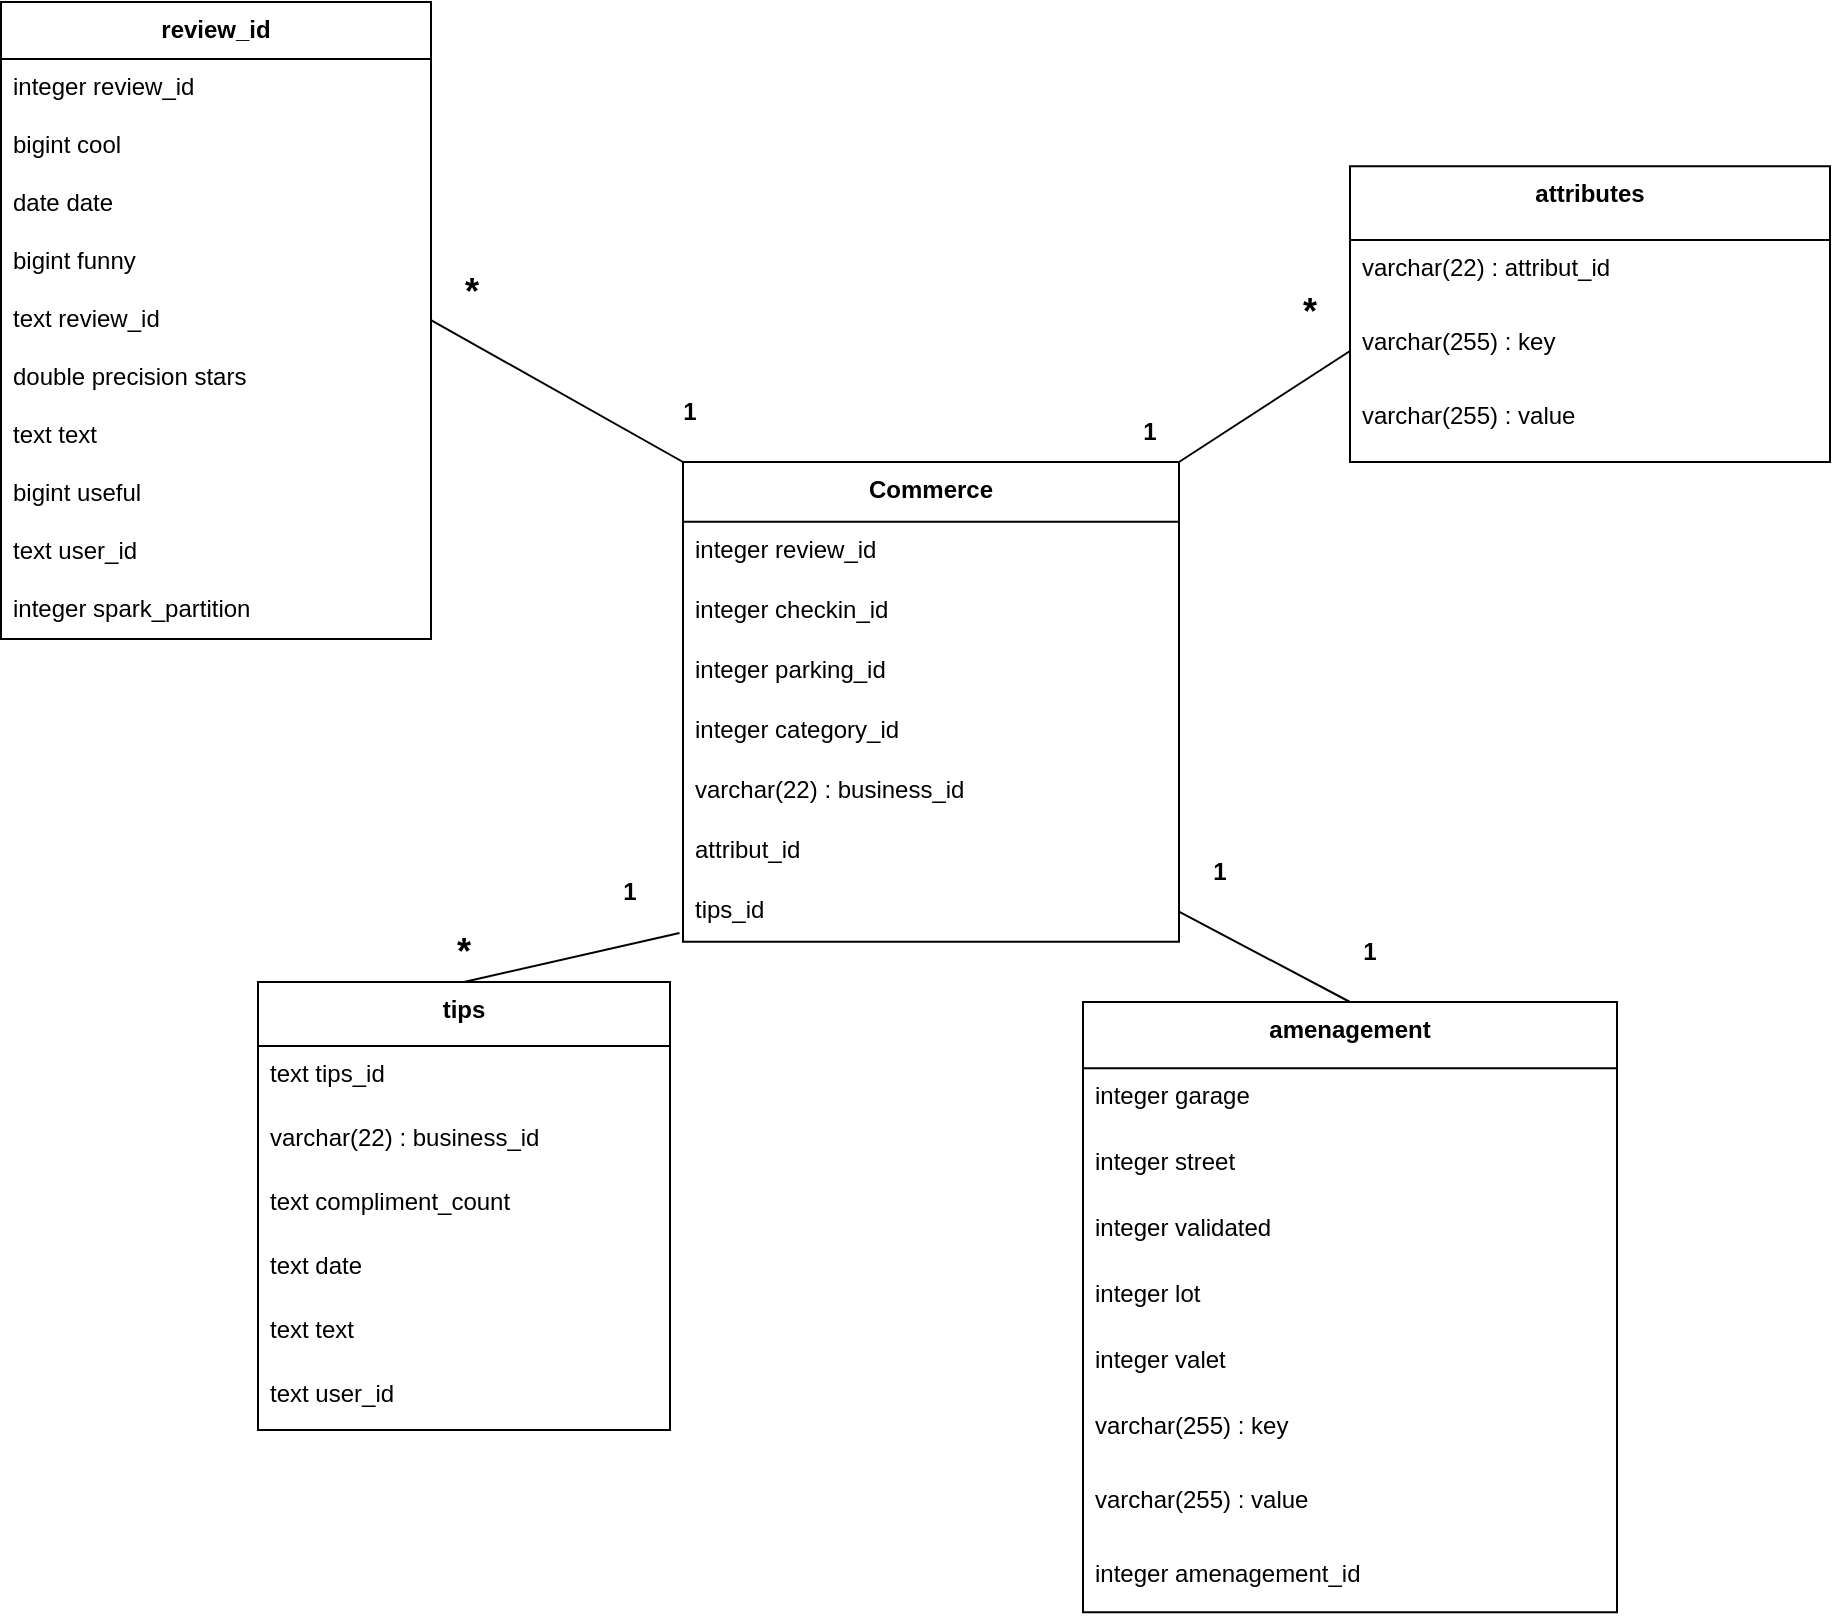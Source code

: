 <mxfile version="26.0.4">
  <diagram name="Page-1" id="iG6WOWYImpYf0nI91Xp_">
    <mxGraphModel dx="407" dy="1965" grid="1" gridSize="10" guides="1" tooltips="1" connect="1" arrows="1" fold="1" page="0" pageScale="1" pageWidth="827" pageHeight="1169" math="0" shadow="0">
      <root>
        <mxCell id="0" />
        <mxCell id="1" parent="0" />
        <mxCell id="z1ih5z3TRvrpc902HOqY-44" value="tips" style="swimlane;fontStyle=1;align=center;verticalAlign=top;childLayout=stackLayout;horizontal=1;startSize=32;horizontalStack=0;resizeParent=1;resizeParentMax=0;resizeLast=0;collapsible=0;marginBottom=0;" vertex="1" parent="1">
          <mxGeometry x="1254" y="-550" width="206" height="224" as="geometry" />
        </mxCell>
        <mxCell id="z1ih5z3TRvrpc902HOqY-45" value="text tips_id" style="text;strokeColor=none;fillColor=none;align=left;verticalAlign=top;spacingLeft=4;spacingRight=4;overflow=hidden;rotatable=0;points=[[0,0.5],[1,0.5]];portConstraint=eastwest;" vertex="1" parent="z1ih5z3TRvrpc902HOqY-44">
          <mxGeometry y="32" width="206" height="32" as="geometry" />
        </mxCell>
        <mxCell id="z1ih5z3TRvrpc902HOqY-127" value="varchar(22) : business_id" style="text;strokeColor=none;fillColor=none;align=left;verticalAlign=top;spacingLeft=4;spacingRight=4;overflow=hidden;rotatable=0;points=[[0,0.5],[1,0.5]];portConstraint=eastwest;" vertex="1" parent="z1ih5z3TRvrpc902HOqY-44">
          <mxGeometry y="64" width="206" height="32" as="geometry" />
        </mxCell>
        <mxCell id="z1ih5z3TRvrpc902HOqY-46" value="text compliment_count" style="text;strokeColor=none;fillColor=none;align=left;verticalAlign=top;spacingLeft=4;spacingRight=4;overflow=hidden;rotatable=0;points=[[0,0.5],[1,0.5]];portConstraint=eastwest;" vertex="1" parent="z1ih5z3TRvrpc902HOqY-44">
          <mxGeometry y="96" width="206" height="32" as="geometry" />
        </mxCell>
        <mxCell id="z1ih5z3TRvrpc902HOqY-47" value="text date" style="text;strokeColor=none;fillColor=none;align=left;verticalAlign=top;spacingLeft=4;spacingRight=4;overflow=hidden;rotatable=0;points=[[0,0.5],[1,0.5]];portConstraint=eastwest;" vertex="1" parent="z1ih5z3TRvrpc902HOqY-44">
          <mxGeometry y="128" width="206" height="32" as="geometry" />
        </mxCell>
        <mxCell id="z1ih5z3TRvrpc902HOqY-48" value="text text" style="text;strokeColor=none;fillColor=none;align=left;verticalAlign=top;spacingLeft=4;spacingRight=4;overflow=hidden;rotatable=0;points=[[0,0.5],[1,0.5]];portConstraint=eastwest;" vertex="1" parent="z1ih5z3TRvrpc902HOqY-44">
          <mxGeometry y="160" width="206" height="32" as="geometry" />
        </mxCell>
        <mxCell id="z1ih5z3TRvrpc902HOqY-49" value="text user_id" style="text;strokeColor=none;fillColor=none;align=left;verticalAlign=top;spacingLeft=4;spacingRight=4;overflow=hidden;rotatable=0;points=[[0,0.5],[1,0.5]];portConstraint=eastwest;" vertex="1" parent="z1ih5z3TRvrpc902HOqY-44">
          <mxGeometry y="192" width="206" height="32" as="geometry" />
        </mxCell>
        <mxCell id="z1ih5z3TRvrpc902HOqY-68" value="Commerce" style="swimlane;fontStyle=1;align=center;verticalAlign=top;childLayout=stackLayout;horizontal=1;startSize=29.818;horizontalStack=0;resizeParent=1;resizeParentMax=0;resizeLast=0;collapsible=0;marginBottom=0;" vertex="1" parent="1">
          <mxGeometry x="1466.5" y="-810" width="248" height="239.818" as="geometry" />
        </mxCell>
        <mxCell id="z1ih5z3TRvrpc902HOqY-69" value="integer review_id" style="text;strokeColor=none;fillColor=none;align=left;verticalAlign=top;spacingLeft=4;spacingRight=4;overflow=hidden;rotatable=0;points=[[0,0.5],[1,0.5]];portConstraint=eastwest;" vertex="1" parent="z1ih5z3TRvrpc902HOqY-68">
          <mxGeometry y="29.818" width="248" height="30" as="geometry" />
        </mxCell>
        <mxCell id="z1ih5z3TRvrpc902HOqY-70" value="integer checkin_id" style="text;strokeColor=none;fillColor=none;align=left;verticalAlign=top;spacingLeft=4;spacingRight=4;overflow=hidden;rotatable=0;points=[[0,0.5],[1,0.5]];portConstraint=eastwest;" vertex="1" parent="z1ih5z3TRvrpc902HOqY-68">
          <mxGeometry y="59.818" width="248" height="30" as="geometry" />
        </mxCell>
        <mxCell id="z1ih5z3TRvrpc902HOqY-71" value="integer parking_id" style="text;strokeColor=none;fillColor=none;align=left;verticalAlign=top;spacingLeft=4;spacingRight=4;overflow=hidden;rotatable=0;points=[[0,0.5],[1,0.5]];portConstraint=eastwest;" vertex="1" parent="z1ih5z3TRvrpc902HOqY-68">
          <mxGeometry y="89.818" width="248" height="30" as="geometry" />
        </mxCell>
        <mxCell id="z1ih5z3TRvrpc902HOqY-72" value="integer category_id" style="text;strokeColor=none;fillColor=none;align=left;verticalAlign=top;spacingLeft=4;spacingRight=4;overflow=hidden;rotatable=0;points=[[0,0.5],[1,0.5]];portConstraint=eastwest;" vertex="1" parent="z1ih5z3TRvrpc902HOqY-68">
          <mxGeometry y="119.818" width="248" height="30" as="geometry" />
        </mxCell>
        <mxCell id="z1ih5z3TRvrpc902HOqY-118" value="varchar(22) : business_id" style="text;strokeColor=none;fillColor=none;align=left;verticalAlign=top;spacingLeft=4;spacingRight=4;overflow=hidden;rotatable=0;points=[[0,0.5],[1,0.5]];portConstraint=eastwest;" vertex="1" parent="z1ih5z3TRvrpc902HOqY-68">
          <mxGeometry y="149.818" width="248" height="30" as="geometry" />
        </mxCell>
        <mxCell id="z1ih5z3TRvrpc902HOqY-126" value="attribut_id " style="text;strokeColor=none;fillColor=none;align=left;verticalAlign=top;spacingLeft=4;spacingRight=4;overflow=hidden;rotatable=0;points=[[0,0.5],[1,0.5]];portConstraint=eastwest;" vertex="1" parent="z1ih5z3TRvrpc902HOqY-68">
          <mxGeometry y="179.818" width="248" height="30" as="geometry" />
        </mxCell>
        <mxCell id="z1ih5z3TRvrpc902HOqY-73" value="tips_id " style="text;strokeColor=none;fillColor=none;align=left;verticalAlign=top;spacingLeft=4;spacingRight=4;overflow=hidden;rotatable=0;points=[[0,0.5],[1,0.5]];portConstraint=eastwest;" vertex="1" parent="z1ih5z3TRvrpc902HOqY-68">
          <mxGeometry y="209.818" width="248" height="30" as="geometry" />
        </mxCell>
        <mxCell id="z1ih5z3TRvrpc902HOqY-77" value="amenagement" style="swimlane;fontStyle=1;align=center;verticalAlign=top;childLayout=stackLayout;horizontal=1;startSize=33.143;horizontalStack=0;resizeParent=1;resizeParentMax=0;resizeLast=0;collapsible=0;marginBottom=0;" vertex="1" parent="1">
          <mxGeometry x="1666.5" y="-540" width="267" height="305.143" as="geometry" />
        </mxCell>
        <mxCell id="z1ih5z3TRvrpc902HOqY-78" value="integer garage" style="text;strokeColor=none;fillColor=none;align=left;verticalAlign=top;spacingLeft=4;spacingRight=4;overflow=hidden;rotatable=0;points=[[0,0.5],[1,0.5]];portConstraint=eastwest;" vertex="1" parent="z1ih5z3TRvrpc902HOqY-77">
          <mxGeometry y="33.143" width="267" height="33" as="geometry" />
        </mxCell>
        <mxCell id="z1ih5z3TRvrpc902HOqY-79" value="integer street" style="text;strokeColor=none;fillColor=none;align=left;verticalAlign=top;spacingLeft=4;spacingRight=4;overflow=hidden;rotatable=0;points=[[0,0.5],[1,0.5]];portConstraint=eastwest;" vertex="1" parent="z1ih5z3TRvrpc902HOqY-77">
          <mxGeometry y="66.143" width="267" height="33" as="geometry" />
        </mxCell>
        <mxCell id="z1ih5z3TRvrpc902HOqY-80" value="integer validated" style="text;strokeColor=none;fillColor=none;align=left;verticalAlign=top;spacingLeft=4;spacingRight=4;overflow=hidden;rotatable=0;points=[[0,0.5],[1,0.5]];portConstraint=eastwest;" vertex="1" parent="z1ih5z3TRvrpc902HOqY-77">
          <mxGeometry y="99.143" width="267" height="33" as="geometry" />
        </mxCell>
        <mxCell id="z1ih5z3TRvrpc902HOqY-81" value="integer lot" style="text;strokeColor=none;fillColor=none;align=left;verticalAlign=top;spacingLeft=4;spacingRight=4;overflow=hidden;rotatable=0;points=[[0,0.5],[1,0.5]];portConstraint=eastwest;" vertex="1" parent="z1ih5z3TRvrpc902HOqY-77">
          <mxGeometry y="132.143" width="267" height="33" as="geometry" />
        </mxCell>
        <mxCell id="z1ih5z3TRvrpc902HOqY-82" value="integer valet" style="text;strokeColor=none;fillColor=none;align=left;verticalAlign=top;spacingLeft=4;spacingRight=4;overflow=hidden;rotatable=0;points=[[0,0.5],[1,0.5]];portConstraint=eastwest;" vertex="1" parent="z1ih5z3TRvrpc902HOqY-77">
          <mxGeometry y="165.143" width="267" height="33" as="geometry" />
        </mxCell>
        <mxCell id="z1ih5z3TRvrpc902HOqY-83" value="varchar(255) : key" style="text;strokeColor=none;fillColor=none;align=left;verticalAlign=top;spacingLeft=4;spacingRight=4;overflow=hidden;rotatable=0;points=[[0,0.5],[1,0.5]];portConstraint=eastwest;" vertex="1" parent="z1ih5z3TRvrpc902HOqY-77">
          <mxGeometry y="198.143" width="267" height="37" as="geometry" />
        </mxCell>
        <mxCell id="z1ih5z3TRvrpc902HOqY-84" value="varchar(255) : value" style="text;strokeColor=none;fillColor=none;align=left;verticalAlign=top;spacingLeft=4;spacingRight=4;overflow=hidden;rotatable=0;points=[[0,0.5],[1,0.5]];portConstraint=eastwest;" vertex="1" parent="z1ih5z3TRvrpc902HOqY-77">
          <mxGeometry y="235.143" width="267" height="37" as="geometry" />
        </mxCell>
        <mxCell id="z1ih5z3TRvrpc902HOqY-85" value="integer amenagement_id" style="text;strokeColor=none;fillColor=none;align=left;verticalAlign=top;spacingLeft=4;spacingRight=4;overflow=hidden;rotatable=0;points=[[0,0.5],[1,0.5]];portConstraint=eastwest;" vertex="1" parent="z1ih5z3TRvrpc902HOqY-77">
          <mxGeometry y="272.143" width="267" height="33" as="geometry" />
        </mxCell>
        <mxCell id="z1ih5z3TRvrpc902HOqY-106" value="review_id&#xa;" style="swimlane;fontStyle=1;align=center;verticalAlign=top;childLayout=stackLayout;horizontal=1;startSize=28.522;horizontalStack=0;resizeParent=1;resizeParentMax=0;resizeLast=0;collapsible=0;marginBottom=0;" vertex="1" parent="1">
          <mxGeometry x="1125.5" y="-1040" width="215" height="318.522" as="geometry" />
        </mxCell>
        <mxCell id="z1ih5z3TRvrpc902HOqY-107" value="integer review_id" style="text;strokeColor=none;fillColor=none;align=left;verticalAlign=top;spacingLeft=4;spacingRight=4;overflow=hidden;rotatable=0;points=[[0,0.5],[1,0.5]];portConstraint=eastwest;" vertex="1" parent="z1ih5z3TRvrpc902HOqY-106">
          <mxGeometry y="28.522" width="215" height="29" as="geometry" />
        </mxCell>
        <mxCell id="z1ih5z3TRvrpc902HOqY-108" value="bigint cool" style="text;strokeColor=none;fillColor=none;align=left;verticalAlign=top;spacingLeft=4;spacingRight=4;overflow=hidden;rotatable=0;points=[[0,0.5],[1,0.5]];portConstraint=eastwest;" vertex="1" parent="z1ih5z3TRvrpc902HOqY-106">
          <mxGeometry y="57.522" width="215" height="29" as="geometry" />
        </mxCell>
        <mxCell id="z1ih5z3TRvrpc902HOqY-109" value="date date" style="text;strokeColor=none;fillColor=none;align=left;verticalAlign=top;spacingLeft=4;spacingRight=4;overflow=hidden;rotatable=0;points=[[0,0.5],[1,0.5]];portConstraint=eastwest;" vertex="1" parent="z1ih5z3TRvrpc902HOqY-106">
          <mxGeometry y="86.522" width="215" height="29" as="geometry" />
        </mxCell>
        <mxCell id="z1ih5z3TRvrpc902HOqY-111" value="bigint funny" style="text;strokeColor=none;fillColor=none;align=left;verticalAlign=top;spacingLeft=4;spacingRight=4;overflow=hidden;rotatable=0;points=[[0,0.5],[1,0.5]];portConstraint=eastwest;" vertex="1" parent="z1ih5z3TRvrpc902HOqY-106">
          <mxGeometry y="115.522" width="215" height="29" as="geometry" />
        </mxCell>
        <mxCell id="z1ih5z3TRvrpc902HOqY-112" value="text review_id" style="text;strokeColor=none;fillColor=none;align=left;verticalAlign=top;spacingLeft=4;spacingRight=4;overflow=hidden;rotatable=0;points=[[0,0.5],[1,0.5]];portConstraint=eastwest;" vertex="1" parent="z1ih5z3TRvrpc902HOqY-106">
          <mxGeometry y="144.522" width="215" height="29" as="geometry" />
        </mxCell>
        <mxCell id="z1ih5z3TRvrpc902HOqY-113" value="double precision stars" style="text;strokeColor=none;fillColor=none;align=left;verticalAlign=top;spacingLeft=4;spacingRight=4;overflow=hidden;rotatable=0;points=[[0,0.5],[1,0.5]];portConstraint=eastwest;" vertex="1" parent="z1ih5z3TRvrpc902HOqY-106">
          <mxGeometry y="173.522" width="215" height="29" as="geometry" />
        </mxCell>
        <mxCell id="z1ih5z3TRvrpc902HOqY-114" value="text text" style="text;strokeColor=none;fillColor=none;align=left;verticalAlign=top;spacingLeft=4;spacingRight=4;overflow=hidden;rotatable=0;points=[[0,0.5],[1,0.5]];portConstraint=eastwest;" vertex="1" parent="z1ih5z3TRvrpc902HOqY-106">
          <mxGeometry y="202.522" width="215" height="29" as="geometry" />
        </mxCell>
        <mxCell id="z1ih5z3TRvrpc902HOqY-115" value="bigint useful" style="text;strokeColor=none;fillColor=none;align=left;verticalAlign=top;spacingLeft=4;spacingRight=4;overflow=hidden;rotatable=0;points=[[0,0.5],[1,0.5]];portConstraint=eastwest;" vertex="1" parent="z1ih5z3TRvrpc902HOqY-106">
          <mxGeometry y="231.522" width="215" height="29" as="geometry" />
        </mxCell>
        <mxCell id="z1ih5z3TRvrpc902HOqY-116" value="text user_id" style="text;strokeColor=none;fillColor=none;align=left;verticalAlign=top;spacingLeft=4;spacingRight=4;overflow=hidden;rotatable=0;points=[[0,0.5],[1,0.5]];portConstraint=eastwest;" vertex="1" parent="z1ih5z3TRvrpc902HOqY-106">
          <mxGeometry y="260.522" width="215" height="29" as="geometry" />
        </mxCell>
        <mxCell id="z1ih5z3TRvrpc902HOqY-117" value="integer spark_partition" style="text;strokeColor=none;fillColor=none;align=left;verticalAlign=top;spacingLeft=4;spacingRight=4;overflow=hidden;rotatable=0;points=[[0,0.5],[1,0.5]];portConstraint=eastwest;" vertex="1" parent="z1ih5z3TRvrpc902HOqY-106">
          <mxGeometry y="289.522" width="215" height="29" as="geometry" />
        </mxCell>
        <mxCell id="z1ih5z3TRvrpc902HOqY-119" value="attributes" style="swimlane;fontStyle=1;align=center;verticalAlign=top;childLayout=stackLayout;horizontal=1;startSize=36.889;horizontalStack=0;resizeParent=1;resizeParentMax=0;resizeLast=0;collapsible=0;marginBottom=0;" vertex="1" parent="1">
          <mxGeometry x="1800" y="-957.89" width="240" height="147.889" as="geometry" />
        </mxCell>
        <mxCell id="z1ih5z3TRvrpc902HOqY-121" value="varchar(22) : attribut_id " style="text;strokeColor=none;fillColor=none;align=left;verticalAlign=top;spacingLeft=4;spacingRight=4;overflow=hidden;rotatable=0;points=[[0,0.5],[1,0.5]];portConstraint=eastwest;" vertex="1" parent="z1ih5z3TRvrpc902HOqY-119">
          <mxGeometry y="36.889" width="240" height="37" as="geometry" />
        </mxCell>
        <mxCell id="z1ih5z3TRvrpc902HOqY-122" value="varchar(255) : key" style="text;strokeColor=none;fillColor=none;align=left;verticalAlign=top;spacingLeft=4;spacingRight=4;overflow=hidden;rotatable=0;points=[[0,0.5],[1,0.5]];portConstraint=eastwest;" vertex="1" parent="z1ih5z3TRvrpc902HOqY-119">
          <mxGeometry y="73.889" width="240" height="37" as="geometry" />
        </mxCell>
        <mxCell id="z1ih5z3TRvrpc902HOqY-123" value="varchar(255) : value" style="text;strokeColor=none;fillColor=none;align=left;verticalAlign=top;spacingLeft=4;spacingRight=4;overflow=hidden;rotatable=0;points=[[0,0.5],[1,0.5]];portConstraint=eastwest;" vertex="1" parent="z1ih5z3TRvrpc902HOqY-119">
          <mxGeometry y="110.889" width="240" height="37" as="geometry" />
        </mxCell>
        <mxCell id="z1ih5z3TRvrpc902HOqY-124" value="" style="endArrow=none;html=1;rounded=0;exitX=1;exitY=0;exitDx=0;exitDy=0;entryX=0;entryY=0.5;entryDx=0;entryDy=0;" edge="1" parent="1" source="z1ih5z3TRvrpc902HOqY-68" target="z1ih5z3TRvrpc902HOqY-122">
          <mxGeometry width="50" height="50" relative="1" as="geometry">
            <mxPoint x="1640" y="-870" as="sourcePoint" />
            <mxPoint x="1690" y="-920" as="targetPoint" />
          </mxGeometry>
        </mxCell>
        <mxCell id="z1ih5z3TRvrpc902HOqY-125" value="" style="endArrow=none;html=1;rounded=0;exitX=-0.007;exitY=0.855;exitDx=0;exitDy=0;entryX=0.5;entryY=0;entryDx=0;entryDy=0;exitPerimeter=0;" edge="1" parent="1" source="z1ih5z3TRvrpc902HOqY-73" target="z1ih5z3TRvrpc902HOqY-44">
          <mxGeometry width="50" height="50" relative="1" as="geometry">
            <mxPoint x="1600" y="-800" as="sourcePoint" />
            <mxPoint x="1780" y="-900" as="targetPoint" />
          </mxGeometry>
        </mxCell>
        <mxCell id="z1ih5z3TRvrpc902HOqY-128" value="" style="endArrow=none;html=1;rounded=0;exitX=1;exitY=0.5;exitDx=0;exitDy=0;entryX=0;entryY=0;entryDx=0;entryDy=0;" edge="1" parent="1" source="z1ih5z3TRvrpc902HOqY-112" target="z1ih5z3TRvrpc902HOqY-68">
          <mxGeometry width="50" height="50" relative="1" as="geometry">
            <mxPoint x="1601" y="-800" as="sourcePoint" />
            <mxPoint x="1780" y="-900" as="targetPoint" />
          </mxGeometry>
        </mxCell>
        <mxCell id="z1ih5z3TRvrpc902HOqY-130" value="" style="endArrow=none;html=1;rounded=0;exitX=0.5;exitY=0;exitDx=0;exitDy=0;entryX=1;entryY=0.5;entryDx=0;entryDy=0;" edge="1" parent="1" source="z1ih5z3TRvrpc902HOqY-77" target="z1ih5z3TRvrpc902HOqY-73">
          <mxGeometry width="50" height="50" relative="1" as="geometry">
            <mxPoint x="1890" y="-664" as="sourcePoint" />
            <mxPoint x="1724" y="-665" as="targetPoint" />
          </mxGeometry>
        </mxCell>
        <mxCell id="z1ih5z3TRvrpc902HOqY-131" value="1" style="text;html=1;align=center;verticalAlign=middle;whiteSpace=wrap;rounded=0;fontStyle=1" vertex="1" parent="1">
          <mxGeometry x="1714.5" y="-620" width="40" height="30" as="geometry" />
        </mxCell>
        <mxCell id="z1ih5z3TRvrpc902HOqY-132" value="1" style="text;html=1;align=center;verticalAlign=middle;whiteSpace=wrap;rounded=0;fontStyle=1" vertex="1" parent="1">
          <mxGeometry x="1790" y="-580" width="40" height="30" as="geometry" />
        </mxCell>
        <mxCell id="z1ih5z3TRvrpc902HOqY-133" value="1" style="text;html=1;align=center;verticalAlign=middle;whiteSpace=wrap;rounded=0;fontStyle=1" vertex="1" parent="1">
          <mxGeometry x="1420" y="-610" width="40" height="30" as="geometry" />
        </mxCell>
        <mxCell id="z1ih5z3TRvrpc902HOqY-134" value="&lt;font style=&quot;font-size: 18px;&quot;&gt;*&lt;/font&gt;" style="text;html=1;align=center;verticalAlign=middle;whiteSpace=wrap;rounded=0;fontStyle=1" vertex="1" parent="1">
          <mxGeometry x="1337" y="-580" width="40" height="30" as="geometry" />
        </mxCell>
        <mxCell id="z1ih5z3TRvrpc902HOqY-136" value="&lt;font style=&quot;font-size: 18px;&quot;&gt;*&lt;/font&gt;" style="text;html=1;align=center;verticalAlign=middle;whiteSpace=wrap;rounded=0;fontStyle=1" vertex="1" parent="1">
          <mxGeometry x="1340.5" y="-910" width="40" height="30" as="geometry" />
        </mxCell>
        <mxCell id="z1ih5z3TRvrpc902HOqY-137" value="&lt;font style=&quot;font-size: 18px;&quot;&gt;*&lt;/font&gt;" style="text;html=1;align=center;verticalAlign=middle;whiteSpace=wrap;rounded=0;fontStyle=1" vertex="1" parent="1">
          <mxGeometry x="1760" y="-900" width="40" height="30" as="geometry" />
        </mxCell>
        <mxCell id="z1ih5z3TRvrpc902HOqY-138" value="1" style="text;html=1;align=center;verticalAlign=middle;whiteSpace=wrap;rounded=0;fontStyle=1" vertex="1" parent="1">
          <mxGeometry x="1450" y="-850" width="40" height="30" as="geometry" />
        </mxCell>
        <mxCell id="z1ih5z3TRvrpc902HOqY-139" value="1" style="text;html=1;align=center;verticalAlign=middle;whiteSpace=wrap;rounded=0;fontStyle=1" vertex="1" parent="1">
          <mxGeometry x="1680" y="-840" width="40" height="30" as="geometry" />
        </mxCell>
      </root>
    </mxGraphModel>
  </diagram>
</mxfile>
